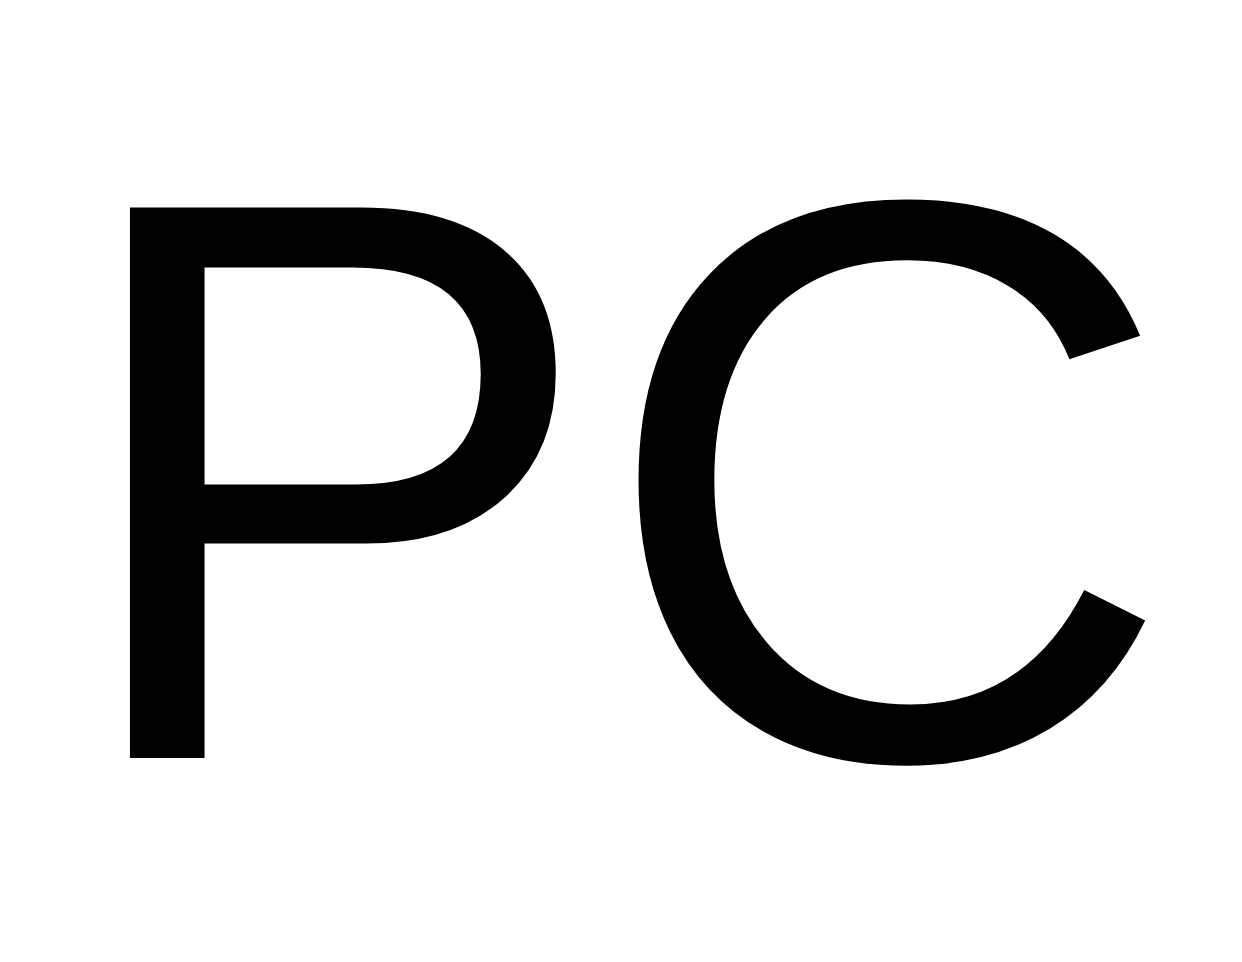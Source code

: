 <mxfile version="20.8.16" type="device" pages="43"><diagram id="17r33GY_5vPRbWF4VmGL" name="Page-1"><mxGraphModel dx="2381" dy="1054" grid="1" gridSize="10" guides="1" tooltips="1" connect="1" arrows="1" fold="1" page="1" pageScale="1" pageWidth="1100" pageHeight="850" background="#ffffff" math="0" shadow="0"><root><mxCell id="0"/><mxCell id="1" parent="0"/><mxCell id="nYgex44qsf6oPdL6EPoO-1" value="PC" style="text;html=1;strokeColor=none;fillColor=none;align=center;verticalAlign=middle;whiteSpace=wrap;rounded=0;fontSize=400;" parent="1" vertex="1"><mxGeometry x="240" y="250" width="620" height="350" as="geometry"/></mxCell></root></mxGraphModel></diagram><diagram name="Copy of Page-1" id="nNHnfsIN6doK5ARkDCcT"><mxGraphModel dx="2381" dy="1054" grid="1" gridSize="10" guides="1" tooltips="1" connect="1" arrows="1" fold="1" page="1" pageScale="1" pageWidth="1100" pageHeight="850" background="#ffffff" math="0" shadow="0"><root><mxCell id="-_5pOhfhn2H8loVYm-0L-0"/><mxCell id="-_5pOhfhn2H8loVYm-0L-1" parent="-_5pOhfhn2H8loVYm-0L-0"/><mxCell id="-_5pOhfhn2H8loVYm-0L-2" value="FETCH" style="text;html=1;strokeColor=none;fillColor=none;align=center;verticalAlign=middle;whiteSpace=wrap;rounded=0;fontSize=200;" parent="-_5pOhfhn2H8loVYm-0L-1" vertex="1"><mxGeometry x="240" y="250" width="620" height="350" as="geometry"/></mxCell></root></mxGraphModel></diagram><diagram name="Copy of Copy of Page-1" id="zVMaDNAu9jOdoRuj7Qb9"><mxGraphModel dx="2381" dy="1054" grid="1" gridSize="10" guides="1" tooltips="1" connect="1" arrows="1" fold="1" page="1" pageScale="1" pageWidth="1100" pageHeight="850" background="#ffffff" math="0" shadow="0"><root><mxCell id="UL1BVN0ZsmJeZEeLOXB6-0"/><mxCell id="UL1BVN0ZsmJeZEeLOXB6-1" parent="UL1BVN0ZsmJeZEeLOXB6-0"/><mxCell id="UL1BVN0ZsmJeZEeLOXB6-2" value="DECODE" style="text;html=1;strokeColor=none;fillColor=none;align=center;verticalAlign=middle;whiteSpace=wrap;rounded=0;fontSize=200;" parent="UL1BVN0ZsmJeZEeLOXB6-1" vertex="1"><mxGeometry x="240" y="250" width="620" height="350" as="geometry"/></mxCell></root></mxGraphModel></diagram><diagram name="Copy of Copy of Copy of Page-1" id="b1uVljSn1KMfkmaoXqxs"><mxGraphModel dx="2381" dy="1054" grid="1" gridSize="10" guides="1" tooltips="1" connect="1" arrows="1" fold="1" page="1" pageScale="1" pageWidth="1100" pageHeight="850" background="#ffffff" math="0" shadow="0"><root><mxCell id="UfEPIFPe-NOF9XBLHe0D-0"/><mxCell id="UfEPIFPe-NOF9XBLHe0D-1" parent="UfEPIFPe-NOF9XBLHe0D-0"/><mxCell id="UfEPIFPe-NOF9XBLHe0D-2" value="EXECUTE" style="text;html=1;strokeColor=none;fillColor=none;align=center;verticalAlign=middle;whiteSpace=wrap;rounded=0;fontSize=200;" parent="UfEPIFPe-NOF9XBLHe0D-1" vertex="1"><mxGeometry x="240" y="250" width="620" height="350" as="geometry"/></mxCell></root></mxGraphModel></diagram><diagram name="Copy of Page-1" id="0XNDWF4jdXDuXPYhs4BX"><mxGraphModel dx="2381" dy="1054" grid="1" gridSize="10" guides="1" tooltips="1" connect="1" arrows="1" fold="1" page="1" pageScale="1" pageWidth="1100" pageHeight="850" background="#ffffff" math="0" shadow="0"><root><mxCell id="96tp71FixWlfyV1xj9Gl-0"/><mxCell id="96tp71FixWlfyV1xj9Gl-1" parent="96tp71FixWlfyV1xj9Gl-0"/><mxCell id="96tp71FixWlfyV1xj9Gl-2" value="IR" style="text;html=1;strokeColor=none;fillColor=none;align=center;verticalAlign=middle;whiteSpace=wrap;rounded=0;fontSize=400;" parent="96tp71FixWlfyV1xj9Gl-1" vertex="1"><mxGeometry x="240" y="250" width="620" height="350" as="geometry"/></mxCell></root></mxGraphModel></diagram><diagram name="Copy of Page-1" id="06WOkJYzm_nAFgn5DsQ7"><mxGraphModel dx="2381" dy="1054" grid="1" gridSize="10" guides="1" tooltips="1" connect="1" arrows="1" fold="1" page="1" pageScale="1" pageWidth="1100" pageHeight="850" background="#ffffff" math="0" shadow="0"><root><mxCell id="RiaZF5Q1IjcpRGiUvkzA-0"/><mxCell id="RiaZF5Q1IjcpRGiUvkzA-1" parent="RiaZF5Q1IjcpRGiUvkzA-0"/><mxCell id="RiaZF5Q1IjcpRGiUvkzA-2" value="BUSES" style="text;html=1;strokeColor=default;fillColor=none;align=center;verticalAlign=middle;whiteSpace=wrap;rounded=0;fontSize=322;" parent="RiaZF5Q1IjcpRGiUvkzA-1" vertex="1"><mxGeometry x="5" y="250" width="1090" height="350" as="geometry"/></mxCell></root></mxGraphModel></diagram><diagram name="Copy of Page-1" id="i6SH3MerZGzO8OAXgYZd"><mxGraphModel dx="2381" dy="1054" grid="1" gridSize="10" guides="1" tooltips="1" connect="1" arrows="1" fold="1" page="1" pageScale="1" pageWidth="1100" pageHeight="850" background="#ffffff" math="0" shadow="0"><root><mxCell id="cU7jQdh-npNkgoEyDz9I-0"/><mxCell id="cU7jQdh-npNkgoEyDz9I-1" parent="cU7jQdh-npNkgoEyDz9I-0"/><mxCell id="cU7jQdh-npNkgoEyDz9I-2" value="X" style="text;html=1;strokeColor=none;fillColor=none;align=center;verticalAlign=middle;whiteSpace=wrap;rounded=0;fontSize=400;" parent="cU7jQdh-npNkgoEyDz9I-1" vertex="1"><mxGeometry x="240" y="250" width="620" height="350" as="geometry"/></mxCell></root></mxGraphModel></diagram><diagram name="A" id="cfQhhdB99Mpdo7_tg14Z"><mxGraphModel dx="2381" dy="1054" grid="1" gridSize="10" guides="1" tooltips="1" connect="1" arrows="1" fold="1" page="1" pageScale="1" pageWidth="1100" pageHeight="850" background="#ffffff" math="0" shadow="0"><root><mxCell id="UxNDXE-U-l-e6LLYsC85-0"/><mxCell id="UxNDXE-U-l-e6LLYsC85-1" parent="UxNDXE-U-l-e6LLYsC85-0"/><mxCell id="UxNDXE-U-l-e6LLYsC85-2" value="A" style="text;html=1;strokeColor=none;fillColor=none;align=center;verticalAlign=middle;whiteSpace=wrap;rounded=0;fontSize=400;" vertex="1" parent="UxNDXE-U-l-e6LLYsC85-1"><mxGeometry x="240" y="250" width="620" height="350" as="geometry"/></mxCell></root></mxGraphModel></diagram><diagram name="Copy of Copy of Page-1" id="tQKdMuzdqujJ2fw9FQ36"><mxGraphModel dx="2381" dy="1054" grid="1" gridSize="10" guides="1" tooltips="1" connect="1" arrows="1" fold="1" page="1" pageScale="1" pageWidth="1100" pageHeight="850" background="#ffffff" math="0" shadow="0"><root><mxCell id="nOHU52NflxDFJFZ6-ujb-0"/><mxCell id="nOHU52NflxDFJFZ6-ujb-1" parent="nOHU52NflxDFJFZ6-ujb-0"/><mxCell id="nOHU52NflxDFJFZ6-ujb-2" value="Y" style="text;html=1;strokeColor=none;fillColor=none;align=center;verticalAlign=middle;whiteSpace=wrap;rounded=0;fontSize=400;" parent="nOHU52NflxDFJFZ6-ujb-1" vertex="1"><mxGeometry x="240" y="250" width="620" height="350" as="geometry"/></mxCell></root></mxGraphModel></diagram><diagram name="Copy of Copy of Copy of Page-1" id="eJgCfA9LAVQTfaZi_WS4"><mxGraphModel dx="2381" dy="1054" grid="1" gridSize="10" guides="1" tooltips="1" connect="1" arrows="1" fold="1" page="1" pageScale="1" pageWidth="1100" pageHeight="850" background="#ffffff" math="0" shadow="0"><root><mxCell id="_cyFjDAWDpxi1N1zeVUx-0"/><mxCell id="_cyFjDAWDpxi1N1zeVUx-1" parent="_cyFjDAWDpxi1N1zeVUx-0"/><mxCell id="_cyFjDAWDpxi1N1zeVUx-2" value="S" style="text;html=1;strokeColor=none;fillColor=none;align=center;verticalAlign=middle;whiteSpace=wrap;rounded=0;fontSize=400;" parent="_cyFjDAWDpxi1N1zeVUx-1" vertex="1"><mxGeometry x="240" y="250" width="620" height="350" as="geometry"/></mxCell></root></mxGraphModel></diagram><diagram name="Copy of Copy of Copy of Copy of Page-1" id="AC5Jejwuz65utwuPxd_l"><mxGraphModel dx="2381" dy="1054" grid="1" gridSize="10" guides="1" tooltips="1" connect="1" arrows="1" fold="1" page="1" pageScale="1" pageWidth="1100" pageHeight="850" background="#ffffff" math="0" shadow="0"><root><mxCell id="rcs3WGCpJkvR1Hhz9_GG-0"/><mxCell id="rcs3WGCpJkvR1Hhz9_GG-1" parent="rcs3WGCpJkvR1Hhz9_GG-0"/><mxCell id="rcs3WGCpJkvR1Hhz9_GG-2" value="P" style="text;html=1;strokeColor=none;fillColor=none;align=center;verticalAlign=middle;whiteSpace=wrap;rounded=0;fontSize=400;" parent="rcs3WGCpJkvR1Hhz9_GG-1" vertex="1"><mxGeometry x="240" y="250" width="620" height="350" as="geometry"/></mxCell></root></mxGraphModel></diagram><diagram id="rPOXJlONBYIZlTtHVE-H" name="Page-6"><mxGraphModel dx="2381" dy="1054" grid="1" gridSize="10" guides="1" tooltips="1" connect="1" arrows="1" fold="1" page="1" pageScale="1" pageWidth="1100" pageHeight="850" math="0" shadow="0"><root><mxCell id="0"/><mxCell id="1" parent="0"/><mxCell id="V7qUbsMlMd84IqAeAwJ--1" value="" style="rounded=0;whiteSpace=wrap;html=1;fontSize=400;strokeWidth=6;" parent="1" vertex="1"><mxGeometry x="30" y="390" width="1060" height="310" as="geometry"/></mxCell><mxCell id="V7qUbsMlMd84IqAeAwJ--2" value="Byte" style="text;html=1;strokeColor=none;fillColor=none;align=center;verticalAlign=middle;whiteSpace=wrap;rounded=0;fontSize=200;" parent="1" vertex="1"><mxGeometry x="20" width="1060" height="390" as="geometry"/></mxCell></root></mxGraphModel></diagram><diagram name="Copy of Page-6" id="PECXEkW3O2soCSq1qqJ5"><mxGraphModel dx="2381" dy="1054" grid="1" gridSize="10" guides="1" tooltips="1" connect="1" arrows="1" fold="1" page="1" pageScale="1" pageWidth="1100" pageHeight="850" math="0" shadow="0"><root><mxCell id="U0bp4K1LIiy0Qqxgz8kq-0"/><mxCell id="U0bp4K1LIiy0Qqxgz8kq-1" parent="U0bp4K1LIiy0Qqxgz8kq-0"/><mxCell id="U0bp4K1LIiy0Qqxgz8kq-3" value="Flags" style="text;html=1;strokeColor=none;fillColor=none;align=center;verticalAlign=middle;whiteSpace=wrap;rounded=0;fontSize=200;" parent="U0bp4K1LIiy0Qqxgz8kq-1" vertex="1"><mxGeometry x="20" width="1060" height="390" as="geometry"/></mxCell><mxCell id="Nad-GMmqzA79RQYpax_I-0" value="" style="shape=table;startSize=0;container=1;collapsible=0;childLayout=tableLayout;strokeWidth=4;fontSize=27;" vertex="1" parent="U0bp4K1LIiy0Qqxgz8kq-1"><mxGeometry x="40" y="380" width="1020" height="290" as="geometry"/></mxCell><mxCell id="Nad-GMmqzA79RQYpax_I-1" value="" style="shape=tableRow;horizontal=0;startSize=0;swimlaneHead=0;swimlaneBody=0;strokeColor=inherit;top=0;left=0;bottom=0;right=0;collapsible=0;dropTarget=0;fillColor=none;points=[[0,0.5],[1,0.5]];portConstraint=eastwest;" vertex="1" parent="Nad-GMmqzA79RQYpax_I-0"><mxGeometry width="1020" height="145" as="geometry"/></mxCell><mxCell id="Nad-GMmqzA79RQYpax_I-2" value="N" style="shape=partialRectangle;html=1;whiteSpace=wrap;connectable=0;strokeColor=inherit;overflow=hidden;fillColor=none;top=0;left=0;bottom=0;right=0;pointerEvents=1;fontSize=100;" vertex="1" parent="Nad-GMmqzA79RQYpax_I-1"><mxGeometry width="128" height="145" as="geometry"><mxRectangle width="128" height="145" as="alternateBounds"/></mxGeometry></mxCell><mxCell id="Nad-GMmqzA79RQYpax_I-3" value="&lt;font style=&quot;font-size: 100px;&quot;&gt;V&lt;/font&gt;" style="shape=partialRectangle;html=1;whiteSpace=wrap;connectable=0;strokeColor=inherit;overflow=hidden;fillColor=none;top=0;left=0;bottom=0;right=0;pointerEvents=1;" vertex="1" parent="Nad-GMmqzA79RQYpax_I-1"><mxGeometry x="128" width="128" height="145" as="geometry"><mxRectangle width="128" height="145" as="alternateBounds"/></mxGeometry></mxCell><mxCell id="Nad-GMmqzA79RQYpax_I-4" value="&lt;font style=&quot;font-size: 100px;&quot;&gt;-&lt;/font&gt;" style="shape=partialRectangle;html=1;whiteSpace=wrap;connectable=0;strokeColor=inherit;overflow=hidden;fillColor=none;top=0;left=0;bottom=0;right=0;pointerEvents=1;" vertex="1" parent="Nad-GMmqzA79RQYpax_I-1"><mxGeometry x="256" width="126" height="145" as="geometry"><mxRectangle width="126" height="145" as="alternateBounds"/></mxGeometry></mxCell><mxCell id="Nad-GMmqzA79RQYpax_I-5" value="&lt;font style=&quot;font-size: 100px;&quot;&gt;B&lt;/font&gt;" style="shape=partialRectangle;html=1;whiteSpace=wrap;connectable=0;strokeColor=inherit;overflow=hidden;fillColor=none;top=0;left=0;bottom=0;right=0;pointerEvents=1;" vertex="1" parent="Nad-GMmqzA79RQYpax_I-1"><mxGeometry x="382" width="128" height="145" as="geometry"><mxRectangle width="128" height="145" as="alternateBounds"/></mxGeometry></mxCell><mxCell id="Nad-GMmqzA79RQYpax_I-6" value="&lt;font style=&quot;font-size: 100px;&quot;&gt;D&lt;/font&gt;" style="shape=partialRectangle;html=1;whiteSpace=wrap;connectable=0;strokeColor=inherit;overflow=hidden;fillColor=none;top=0;left=0;bottom=0;right=0;pointerEvents=1;" vertex="1" parent="Nad-GMmqzA79RQYpax_I-1"><mxGeometry x="510" width="128" height="145" as="geometry"><mxRectangle width="128" height="145" as="alternateBounds"/></mxGeometry></mxCell><mxCell id="Nad-GMmqzA79RQYpax_I-7" value="&lt;font style=&quot;font-size: 100px;&quot;&gt;I&lt;/font&gt;" style="shape=partialRectangle;html=1;whiteSpace=wrap;connectable=0;strokeColor=inherit;overflow=hidden;fillColor=none;top=0;left=0;bottom=0;right=0;pointerEvents=1;" vertex="1" parent="Nad-GMmqzA79RQYpax_I-1"><mxGeometry x="638" width="128" height="145" as="geometry"><mxRectangle width="128" height="145" as="alternateBounds"/></mxGeometry></mxCell><mxCell id="Nad-GMmqzA79RQYpax_I-8" value="&lt;font style=&quot;font-size: 100px;&quot;&gt;Z&lt;/font&gt;" style="shape=partialRectangle;html=1;whiteSpace=wrap;connectable=0;strokeColor=inherit;overflow=hidden;fillColor=none;top=0;left=0;bottom=0;right=0;pointerEvents=1;" vertex="1" parent="Nad-GMmqzA79RQYpax_I-1"><mxGeometry x="766" width="126" height="145" as="geometry"><mxRectangle width="126" height="145" as="alternateBounds"/></mxGeometry></mxCell><mxCell id="Nad-GMmqzA79RQYpax_I-9" value="&lt;font style=&quot;font-size: 100px;&quot;&gt;C&lt;/font&gt;" style="shape=partialRectangle;html=1;whiteSpace=wrap;connectable=0;strokeColor=inherit;overflow=hidden;fillColor=none;top=0;left=0;bottom=0;right=0;pointerEvents=1;" vertex="1" parent="Nad-GMmqzA79RQYpax_I-1"><mxGeometry x="892" width="128" height="145" as="geometry"><mxRectangle width="128" height="145" as="alternateBounds"/></mxGeometry></mxCell><mxCell id="Nad-GMmqzA79RQYpax_I-10" value="" style="shape=tableRow;horizontal=0;startSize=0;swimlaneHead=0;swimlaneBody=0;strokeColor=inherit;top=0;left=0;bottom=0;right=0;collapsible=0;dropTarget=0;fillColor=none;points=[[0,0.5],[1,0.5]];portConstraint=eastwest;" vertex="1" parent="Nad-GMmqzA79RQYpax_I-0"><mxGeometry y="145" width="1020" height="145" as="geometry"/></mxCell><mxCell id="Nad-GMmqzA79RQYpax_I-11" value="" style="shape=partialRectangle;html=1;whiteSpace=wrap;connectable=0;strokeColor=inherit;overflow=hidden;fillColor=none;top=0;left=0;bottom=0;right=0;pointerEvents=1;" vertex="1" parent="Nad-GMmqzA79RQYpax_I-10"><mxGeometry width="128" height="145" as="geometry"><mxRectangle width="128" height="145" as="alternateBounds"/></mxGeometry></mxCell><mxCell id="Nad-GMmqzA79RQYpax_I-12" value="" style="shape=partialRectangle;html=1;whiteSpace=wrap;connectable=0;strokeColor=inherit;overflow=hidden;fillColor=none;top=0;left=0;bottom=0;right=0;pointerEvents=1;" vertex="1" parent="Nad-GMmqzA79RQYpax_I-10"><mxGeometry x="128" width="128" height="145" as="geometry"><mxRectangle width="128" height="145" as="alternateBounds"/></mxGeometry></mxCell><mxCell id="Nad-GMmqzA79RQYpax_I-13" value="" style="shape=partialRectangle;html=1;whiteSpace=wrap;connectable=0;strokeColor=inherit;overflow=hidden;fillColor=none;top=0;left=0;bottom=0;right=0;pointerEvents=1;" vertex="1" parent="Nad-GMmqzA79RQYpax_I-10"><mxGeometry x="256" width="126" height="145" as="geometry"><mxRectangle width="126" height="145" as="alternateBounds"/></mxGeometry></mxCell><mxCell id="Nad-GMmqzA79RQYpax_I-14" value="" style="shape=partialRectangle;html=1;whiteSpace=wrap;connectable=0;strokeColor=inherit;overflow=hidden;fillColor=none;top=0;left=0;bottom=0;right=0;pointerEvents=1;" vertex="1" parent="Nad-GMmqzA79RQYpax_I-10"><mxGeometry x="382" width="128" height="145" as="geometry"><mxRectangle width="128" height="145" as="alternateBounds"/></mxGeometry></mxCell><mxCell id="Nad-GMmqzA79RQYpax_I-15" value="" style="shape=partialRectangle;html=1;whiteSpace=wrap;connectable=0;strokeColor=inherit;overflow=hidden;fillColor=none;top=0;left=0;bottom=0;right=0;pointerEvents=1;" vertex="1" parent="Nad-GMmqzA79RQYpax_I-10"><mxGeometry x="510" width="128" height="145" as="geometry"><mxRectangle width="128" height="145" as="alternateBounds"/></mxGeometry></mxCell><mxCell id="Nad-GMmqzA79RQYpax_I-16" value="" style="shape=partialRectangle;html=1;whiteSpace=wrap;connectable=0;strokeColor=inherit;overflow=hidden;fillColor=none;top=0;left=0;bottom=0;right=0;pointerEvents=1;" vertex="1" parent="Nad-GMmqzA79RQYpax_I-10"><mxGeometry x="638" width="128" height="145" as="geometry"><mxRectangle width="128" height="145" as="alternateBounds"/></mxGeometry></mxCell><mxCell id="Nad-GMmqzA79RQYpax_I-17" value="" style="shape=partialRectangle;html=1;whiteSpace=wrap;connectable=0;strokeColor=inherit;overflow=hidden;fillColor=none;top=0;left=0;bottom=0;right=0;pointerEvents=1;" vertex="1" parent="Nad-GMmqzA79RQYpax_I-10"><mxGeometry x="766" width="126" height="145" as="geometry"><mxRectangle width="126" height="145" as="alternateBounds"/></mxGeometry></mxCell><mxCell id="Nad-GMmqzA79RQYpax_I-18" value="" style="shape=partialRectangle;html=1;whiteSpace=wrap;connectable=0;strokeColor=inherit;overflow=hidden;fillColor=none;top=0;left=0;bottom=0;right=0;pointerEvents=1;" vertex="1" parent="Nad-GMmqzA79RQYpax_I-10"><mxGeometry x="892" width="128" height="145" as="geometry"><mxRectangle width="128" height="145" as="alternateBounds"/></mxGeometry></mxCell></root></mxGraphModel></diagram><diagram name="Copy of Page-6" id="wbbGf56LfZ3F8qDyJwcc"><mxGraphModel dx="2381" dy="1054" grid="1" gridSize="10" guides="1" tooltips="1" connect="1" arrows="1" fold="1" page="1" pageScale="1" pageWidth="1100" pageHeight="850" math="0" shadow="0"><root><mxCell id="IxtslYzrE9v7ivylnMJv-0"/><mxCell id="IxtslYzrE9v7ivylnMJv-1" parent="IxtslYzrE9v7ivylnMJv-0"/><mxCell id="IxtslYzrE9v7ivylnMJv-2" value="" style="rounded=0;whiteSpace=wrap;html=1;fontSize=400;strokeWidth=6;" parent="IxtslYzrE9v7ivylnMJv-1" vertex="1"><mxGeometry x="556" y="390" width="540" height="310" as="geometry"/></mxCell><mxCell id="IxtslYzrE9v7ivylnMJv-3" value="Two Byte" style="text;html=1;strokeColor=none;fillColor=none;align=center;verticalAlign=middle;whiteSpace=wrap;rounded=0;fontSize=200;" parent="IxtslYzrE9v7ivylnMJv-1" vertex="1"><mxGeometry x="20" width="1060" height="390" as="geometry"/></mxCell><mxCell id="YWCaDGXBN_pd_clfLP6G-0" value="" style="rounded=0;whiteSpace=wrap;html=1;fontSize=400;strokeWidth=6;" parent="IxtslYzrE9v7ivylnMJv-1" vertex="1"><mxGeometry x="3" y="390" width="550" height="310" as="geometry"/></mxCell></root></mxGraphModel></diagram><diagram name="Copy of Copy of Page-6" id="YOOIFLHJpBPZBS4OPi5M"><mxGraphModel dx="2381" dy="1054" grid="1" gridSize="10" guides="1" tooltips="1" connect="1" arrows="1" fold="1" page="1" pageScale="1" pageWidth="1100" pageHeight="850" math="0" shadow="0"><root><mxCell id="D1W7aAeDlb6gWULUcCpf-0"/><mxCell id="D1W7aAeDlb6gWULUcCpf-1" parent="D1W7aAeDlb6gWULUcCpf-0"/><mxCell id="D1W7aAeDlb6gWULUcCpf-3" value="Address" style="text;html=1;strokeColor=none;fillColor=none;align=center;verticalAlign=middle;whiteSpace=wrap;rounded=0;fontSize=200;" parent="D1W7aAeDlb6gWULUcCpf-1" vertex="1"><mxGeometry x="20" width="1060" height="390" as="geometry"/></mxCell><mxCell id="D1W7aAeDlb6gWULUcCpf-4" value="" style="rounded=0;whiteSpace=wrap;html=1;fontSize=200;strokeWidth=6;fontFamily=Courier New;verticalAlign=middle;" parent="D1W7aAeDlb6gWULUcCpf-1" vertex="1"><mxGeometry x="3" y="390" width="550" height="310" as="geometry"/></mxCell><mxCell id="050J4ojBVaYBcFZUj_C1-0" value="" style="rounded=0;whiteSpace=wrap;html=1;fontSize=200;strokeWidth=6;fontFamily=Courier New;verticalAlign=middle;" parent="D1W7aAeDlb6gWULUcCpf-1" vertex="1"><mxGeometry x="547" y="390" width="550" height="310" as="geometry"/></mxCell></root></mxGraphModel></diagram><diagram name="Copy of Copy of Copy of Page-6" id="jRZ7-vP9dzKHEJTj03BZ"><mxGraphModel dx="2381" dy="1054" grid="1" gridSize="10" guides="1" tooltips="1" connect="1" arrows="1" fold="1" page="1" pageScale="1" pageWidth="1100" pageHeight="850" math="0" shadow="0"><root><mxCell id="6PDSWztcmUJj1O1n01d1-0"/><mxCell id="6PDSWztcmUJj1O1n01d1-1" parent="6PDSWztcmUJj1O1n01d1-0"/><mxCell id="6PDSWztcmUJj1O1n01d1-2" value="Address" style="text;html=1;strokeColor=none;fillColor=none;align=center;verticalAlign=middle;whiteSpace=wrap;rounded=0;fontSize=200;" parent="6PDSWztcmUJj1O1n01d1-1" vertex="1"><mxGeometry x="20" width="1060" height="390" as="geometry"/></mxCell><mxCell id="6PDSWztcmUJj1O1n01d1-3" value="E0" style="rounded=0;whiteSpace=wrap;html=1;fontSize=200;strokeWidth=6;fontFamily=Courier New;verticalAlign=middle;" parent="6PDSWztcmUJj1O1n01d1-1" vertex="1"><mxGeometry x="3" y="390" width="550" height="310" as="geometry"/></mxCell><mxCell id="6PDSWztcmUJj1O1n01d1-4" value="00" style="rounded=0;whiteSpace=wrap;html=1;fontSize=200;strokeWidth=6;fontFamily=Courier New;verticalAlign=middle;" parent="6PDSWztcmUJj1O1n01d1-1" vertex="1"><mxGeometry x="547" y="390" width="550" height="310" as="geometry"/></mxCell></root></mxGraphModel></diagram><diagram name="Copy of Copy of Copy of Copy of Page-6" id="3_wmHnQ1M77Ly3Dz6sEI"><mxGraphModel dx="2850" dy="1163" grid="1" gridSize="10" guides="1" tooltips="1" connect="1" arrows="1" fold="1" page="1" pageScale="1" pageWidth="1100" pageHeight="850" math="0" shadow="0"><root><mxCell id="UcraUXG2F76f6P6d8gFu-0"/><mxCell id="UcraUXG2F76f6P6d8gFu-1" parent="UcraUXG2F76f6P6d8gFu-0"/><mxCell id="UcraUXG2F76f6P6d8gFu-2" value="Address" style="text;html=1;strokeColor=none;fillColor=none;align=center;verticalAlign=middle;whiteSpace=wrap;rounded=0;fontSize=200;" vertex="1" parent="UcraUXG2F76f6P6d8gFu-1"><mxGeometry x="20" width="1060" height="390" as="geometry"/></mxCell><mxCell id="UcraUXG2F76f6P6d8gFu-3" value="E0" style="rounded=0;whiteSpace=wrap;html=1;fontSize=200;strokeWidth=6;fontFamily=Courier New;verticalAlign=middle;" vertex="1" parent="UcraUXG2F76f6P6d8gFu-1"><mxGeometry x="3" y="390" width="550" height="310" as="geometry"/></mxCell><mxCell id="UcraUXG2F76f6P6d8gFu-4" value="01" style="rounded=0;whiteSpace=wrap;html=1;fontSize=200;strokeWidth=6;fontFamily=Courier New;verticalAlign=middle;" vertex="1" parent="UcraUXG2F76f6P6d8gFu-1"><mxGeometry x="547" y="390" width="550" height="310" as="geometry"/></mxCell></root></mxGraphModel></diagram><diagram name="Copy of Copy of Copy of Copy of Copy of Page-6" id="C4GjlbJRYNU9APbFjKJb"><mxGraphModel dx="2850" dy="1163" grid="1" gridSize="10" guides="1" tooltips="1" connect="1" arrows="1" fold="1" page="1" pageScale="1" pageWidth="1100" pageHeight="850" math="0" shadow="0"><root><mxCell id="YgI4jXEQ7VfLWGMXnnM7-0"/><mxCell id="YgI4jXEQ7VfLWGMXnnM7-1" parent="YgI4jXEQ7VfLWGMXnnM7-0"/><mxCell id="YgI4jXEQ7VfLWGMXnnM7-2" value="Address" style="text;html=1;strokeColor=none;fillColor=none;align=center;verticalAlign=middle;whiteSpace=wrap;rounded=0;fontSize=200;" vertex="1" parent="YgI4jXEQ7VfLWGMXnnM7-1"><mxGeometry x="20" width="1060" height="390" as="geometry"/></mxCell><mxCell id="YgI4jXEQ7VfLWGMXnnM7-3" value="E0" style="rounded=0;whiteSpace=wrap;html=1;fontSize=200;strokeWidth=6;fontFamily=Courier New;verticalAlign=middle;" vertex="1" parent="YgI4jXEQ7VfLWGMXnnM7-1"><mxGeometry x="3" y="390" width="550" height="310" as="geometry"/></mxCell><mxCell id="YgI4jXEQ7VfLWGMXnnM7-4" value="02" style="rounded=0;whiteSpace=wrap;html=1;fontSize=200;strokeWidth=6;fontFamily=Courier New;verticalAlign=middle;" vertex="1" parent="YgI4jXEQ7VfLWGMXnnM7-1"><mxGeometry x="547" y="390" width="550" height="310" as="geometry"/></mxCell></root></mxGraphModel></diagram><diagram name="Copy of Copy of Copy of Copy of Copy of Copy of Page-6" id="Tv8OhUw1jywcpaATb7j8"><mxGraphModel dx="2381" dy="1054" grid="1" gridSize="10" guides="1" tooltips="1" connect="1" arrows="1" fold="1" page="1" pageScale="1" pageWidth="1100" pageHeight="850" math="0" shadow="0"><root><mxCell id="yj2btCR41FMn2XDZAiWw-0"/><mxCell id="yj2btCR41FMn2XDZAiWw-1" parent="yj2btCR41FMn2XDZAiWw-0"/><mxCell id="yj2btCR41FMn2XDZAiWw-2" value="Address" style="text;html=1;strokeColor=none;fillColor=none;align=center;verticalAlign=middle;whiteSpace=wrap;rounded=0;fontSize=200;" parent="yj2btCR41FMn2XDZAiWw-1" vertex="1"><mxGeometry x="20" width="1060" height="390" as="geometry"/></mxCell><mxCell id="yj2btCR41FMn2XDZAiWw-3" value="E0" style="rounded=0;whiteSpace=wrap;html=1;fontSize=200;strokeWidth=6;fontFamily=Courier New;verticalAlign=middle;" parent="yj2btCR41FMn2XDZAiWw-1" vertex="1"><mxGeometry x="3" y="390" width="550" height="310" as="geometry"/></mxCell><mxCell id="yj2btCR41FMn2XDZAiWw-4" value="03" style="rounded=0;whiteSpace=wrap;html=1;fontSize=200;strokeWidth=6;fontFamily=Courier New;verticalAlign=middle;" parent="yj2btCR41FMn2XDZAiWw-1" vertex="1"><mxGeometry x="547" y="390" width="550" height="310" as="geometry"/></mxCell></root></mxGraphModel></diagram><diagram name="Copy of Copy of Copy of Copy of Copy of Copy of Copy of Page-6" id="U_JfG2H0B9VbZLqZ5DHp"><mxGraphModel dx="2381" dy="1054" grid="1" gridSize="10" guides="1" tooltips="1" connect="1" arrows="1" fold="1" page="1" pageScale="1" pageWidth="1100" pageHeight="850" math="0" shadow="0"><root><mxCell id="VxTQE7oY2kN1IH-liQc_-0"/><mxCell id="VxTQE7oY2kN1IH-liQc_-1" parent="VxTQE7oY2kN1IH-liQc_-0"/><mxCell id="VxTQE7oY2kN1IH-liQc_-2" value="Address" style="text;html=1;strokeColor=none;fillColor=none;align=center;verticalAlign=middle;whiteSpace=wrap;rounded=0;fontSize=200;" parent="VxTQE7oY2kN1IH-liQc_-1" vertex="1"><mxGeometry x="20" width="1060" height="390" as="geometry"/></mxCell><mxCell id="VxTQE7oY2kN1IH-liQc_-3" value="E0" style="rounded=0;whiteSpace=wrap;html=1;fontSize=200;strokeWidth=6;fontFamily=Courier New;verticalAlign=middle;" parent="VxTQE7oY2kN1IH-liQc_-1" vertex="1"><mxGeometry x="3" y="390" width="550" height="310" as="geometry"/></mxCell><mxCell id="VxTQE7oY2kN1IH-liQc_-4" value="04" style="rounded=0;whiteSpace=wrap;html=1;fontSize=200;strokeWidth=6;fontFamily=Courier New;verticalAlign=middle;" parent="VxTQE7oY2kN1IH-liQc_-1" vertex="1"><mxGeometry x="547" y="390" width="550" height="310" as="geometry"/></mxCell></root></mxGraphModel></diagram><diagram name="Copy of Copy of Copy of Copy of Copy of Copy of Copy of Copy of Page-6" id="USyo8KLG45gApUljPKts"><mxGraphModel dx="2850" dy="1163" grid="1" gridSize="10" guides="1" tooltips="1" connect="1" arrows="1" fold="1" page="1" pageScale="1" pageWidth="1100" pageHeight="850" math="0" shadow="0"><root><mxCell id="cq-H_poIvBRzMm68sZyR-0"/><mxCell id="cq-H_poIvBRzMm68sZyR-1" parent="cq-H_poIvBRzMm68sZyR-0"/><mxCell id="cq-H_poIvBRzMm68sZyR-2" value="Address" style="text;html=1;strokeColor=none;fillColor=none;align=center;verticalAlign=middle;whiteSpace=wrap;rounded=0;fontSize=200;" vertex="1" parent="cq-H_poIvBRzMm68sZyR-1"><mxGeometry x="20" width="1060" height="390" as="geometry"/></mxCell><mxCell id="cq-H_poIvBRzMm68sZyR-3" value="E0" style="rounded=0;whiteSpace=wrap;html=1;fontSize=200;strokeWidth=6;fontFamily=Courier New;verticalAlign=middle;" vertex="1" parent="cq-H_poIvBRzMm68sZyR-1"><mxGeometry x="3" y="390" width="550" height="310" as="geometry"/></mxCell><mxCell id="cq-H_poIvBRzMm68sZyR-4" value="05" style="rounded=0;whiteSpace=wrap;html=1;fontSize=200;strokeWidth=6;fontFamily=Courier New;verticalAlign=middle;" vertex="1" parent="cq-H_poIvBRzMm68sZyR-1"><mxGeometry x="547" y="390" width="550" height="310" as="geometry"/></mxCell></root></mxGraphModel></diagram><diagram name="Copy of Copy of Copy of Copy of Copy of Copy of Copy of Copy of Copy of Page-6" id="iQHywkglIwmEY03XNUEh"><mxGraphModel dx="2850" dy="1163" grid="1" gridSize="10" guides="1" tooltips="1" connect="1" arrows="1" fold="1" page="1" pageScale="1" pageWidth="1100" pageHeight="850" math="0" shadow="0"><root><mxCell id="9hwaI0jGxwskmV8PftGn-0"/><mxCell id="9hwaI0jGxwskmV8PftGn-1" parent="9hwaI0jGxwskmV8PftGn-0"/><mxCell id="9hwaI0jGxwskmV8PftGn-2" value="Address" style="text;html=1;strokeColor=none;fillColor=none;align=center;verticalAlign=middle;whiteSpace=wrap;rounded=0;fontSize=200;" vertex="1" parent="9hwaI0jGxwskmV8PftGn-1"><mxGeometry x="20" width="1060" height="390" as="geometry"/></mxCell><mxCell id="9hwaI0jGxwskmV8PftGn-3" value="E0" style="rounded=0;whiteSpace=wrap;html=1;fontSize=200;strokeWidth=6;fontFamily=Courier New;verticalAlign=middle;" vertex="1" parent="9hwaI0jGxwskmV8PftGn-1"><mxGeometry x="3" y="390" width="550" height="310" as="geometry"/></mxCell><mxCell id="9hwaI0jGxwskmV8PftGn-4" value="06" style="rounded=0;whiteSpace=wrap;html=1;fontSize=200;strokeWidth=6;fontFamily=Courier New;verticalAlign=middle;" vertex="1" parent="9hwaI0jGxwskmV8PftGn-1"><mxGeometry x="547" y="390" width="550" height="310" as="geometry"/></mxCell></root></mxGraphModel></diagram><diagram name="Copy of Copy of Copy of Copy of Copy of Copy of Copy of Copy of Copy of Copy of Page-6" id="fzM9H_lDnMGqUK7xArZx"><mxGraphModel dx="2850" dy="1163" grid="1" gridSize="10" guides="1" tooltips="1" connect="1" arrows="1" fold="1" page="1" pageScale="1" pageWidth="1100" pageHeight="850" math="0" shadow="0"><root><mxCell id="xi62XOrXJL0isSd1UWkH-0"/><mxCell id="xi62XOrXJL0isSd1UWkH-1" parent="xi62XOrXJL0isSd1UWkH-0"/><mxCell id="xi62XOrXJL0isSd1UWkH-2" value="Address" style="text;html=1;strokeColor=none;fillColor=none;align=center;verticalAlign=middle;whiteSpace=wrap;rounded=0;fontSize=200;" vertex="1" parent="xi62XOrXJL0isSd1UWkH-1"><mxGeometry x="20" width="1060" height="390" as="geometry"/></mxCell><mxCell id="xi62XOrXJL0isSd1UWkH-3" value="E0" style="rounded=0;whiteSpace=wrap;html=1;fontSize=200;strokeWidth=6;fontFamily=Courier New;verticalAlign=middle;" vertex="1" parent="xi62XOrXJL0isSd1UWkH-1"><mxGeometry x="3" y="390" width="550" height="310" as="geometry"/></mxCell><mxCell id="xi62XOrXJL0isSd1UWkH-4" value="07" style="rounded=0;whiteSpace=wrap;html=1;fontSize=200;strokeWidth=6;fontFamily=Courier New;verticalAlign=middle;" vertex="1" parent="xi62XOrXJL0isSd1UWkH-1"><mxGeometry x="547" y="390" width="550" height="310" as="geometry"/></mxCell></root></mxGraphModel></diagram><diagram name="Copy of Copy of Copy of Copy of Copy of Copy of Copy of Copy of Copy of Copy of Copy of Page-6" id="qv0gKWbvJqJMBS-lSuaV"><mxGraphModel dx="2850" dy="1163" grid="1" gridSize="10" guides="1" tooltips="1" connect="1" arrows="1" fold="1" page="1" pageScale="1" pageWidth="1100" pageHeight="850" math="0" shadow="0"><root><mxCell id="RZ-PRERndVKLAlXtxDro-0"/><mxCell id="RZ-PRERndVKLAlXtxDro-1" parent="RZ-PRERndVKLAlXtxDro-0"/><mxCell id="RZ-PRERndVKLAlXtxDro-2" value="Address" style="text;html=1;strokeColor=none;fillColor=none;align=center;verticalAlign=middle;whiteSpace=wrap;rounded=0;fontSize=200;" vertex="1" parent="RZ-PRERndVKLAlXtxDro-1"><mxGeometry x="20" width="1060" height="390" as="geometry"/></mxCell><mxCell id="RZ-PRERndVKLAlXtxDro-3" value="E0" style="rounded=0;whiteSpace=wrap;html=1;fontSize=200;strokeWidth=6;fontFamily=Courier New;verticalAlign=middle;" vertex="1" parent="RZ-PRERndVKLAlXtxDro-1"><mxGeometry x="3" y="390" width="550" height="310" as="geometry"/></mxCell><mxCell id="RZ-PRERndVKLAlXtxDro-4" value="08" style="rounded=0;whiteSpace=wrap;html=1;fontSize=200;strokeWidth=6;fontFamily=Courier New;verticalAlign=middle;" vertex="1" parent="RZ-PRERndVKLAlXtxDro-1"><mxGeometry x="547" y="390" width="550" height="310" as="geometry"/></mxCell></root></mxGraphModel></diagram><diagram name="Copy of Copy of Copy of Copy of Copy of Copy of Copy of Copy of Copy of Copy of Copy of Copy of Page-6" id="KTfbexeL-r4o-Tb7z4yg"><mxGraphModel dx="2850" dy="1163" grid="1" gridSize="10" guides="1" tooltips="1" connect="1" arrows="1" fold="1" page="1" pageScale="1" pageWidth="1100" pageHeight="850" math="0" shadow="0"><root><mxCell id="Gy1thqrFM07nhAQATkX6-0"/><mxCell id="Gy1thqrFM07nhAQATkX6-1" parent="Gy1thqrFM07nhAQATkX6-0"/><mxCell id="Gy1thqrFM07nhAQATkX6-2" value="Address" style="text;html=1;strokeColor=none;fillColor=none;align=center;verticalAlign=middle;whiteSpace=wrap;rounded=0;fontSize=200;" vertex="1" parent="Gy1thqrFM07nhAQATkX6-1"><mxGeometry x="20" width="1060" height="390" as="geometry"/></mxCell><mxCell id="Gy1thqrFM07nhAQATkX6-3" value="E0" style="rounded=0;whiteSpace=wrap;html=1;fontSize=200;strokeWidth=6;fontFamily=Courier New;verticalAlign=middle;" vertex="1" parent="Gy1thqrFM07nhAQATkX6-1"><mxGeometry x="3" y="390" width="550" height="310" as="geometry"/></mxCell><mxCell id="Gy1thqrFM07nhAQATkX6-4" value="09" style="rounded=0;whiteSpace=wrap;html=1;fontSize=200;strokeWidth=6;fontFamily=Courier New;verticalAlign=middle;" vertex="1" parent="Gy1thqrFM07nhAQATkX6-1"><mxGeometry x="547" y="390" width="550" height="310" as="geometry"/></mxCell></root></mxGraphModel></diagram><diagram name="Copy of Copy of Copy of Copy of Copy of Copy of Copy of Copy of Copy of Copy of Copy of Copy of Copy of Page-6" id="XfnMDJLZcXa3i_tno69p"><mxGraphModel dx="2381" dy="1054" grid="1" gridSize="10" guides="1" tooltips="1" connect="1" arrows="1" fold="1" page="1" pageScale="1" pageWidth="1100" pageHeight="850" math="0" shadow="0"><root><mxCell id="zGFnPKyuY3K8EqFSa44f-0"/><mxCell id="zGFnPKyuY3K8EqFSa44f-1" parent="zGFnPKyuY3K8EqFSa44f-0"/><mxCell id="zGFnPKyuY3K8EqFSa44f-2" value="Address" style="text;html=1;strokeColor=none;fillColor=none;align=center;verticalAlign=middle;whiteSpace=wrap;rounded=0;fontSize=200;" parent="zGFnPKyuY3K8EqFSa44f-1" vertex="1"><mxGeometry x="20" width="1060" height="390" as="geometry"/></mxCell><mxCell id="zGFnPKyuY3K8EqFSa44f-3" value="E0" style="rounded=0;whiteSpace=wrap;html=1;fontSize=200;strokeWidth=6;fontFamily=Courier New;verticalAlign=middle;" parent="zGFnPKyuY3K8EqFSa44f-1" vertex="1"><mxGeometry x="3" y="390" width="550" height="310" as="geometry"/></mxCell><mxCell id="zGFnPKyuY3K8EqFSa44f-4" value="0A" style="rounded=0;whiteSpace=wrap;html=1;fontSize=200;strokeWidth=6;fontFamily=Courier New;verticalAlign=middle;" parent="zGFnPKyuY3K8EqFSa44f-1" vertex="1"><mxGeometry x="547" y="390" width="550" height="310" as="geometry"/></mxCell></root></mxGraphModel></diagram><diagram name="Copy of Copy of Copy of Copy of Copy of Copy of Copy of Copy of Copy of Copy of Copy of Copy of Copy of Copy of Page-6" id="tYxaDruoegVPokAaRXrM"><mxGraphModel dx="2850" dy="1163" grid="1" gridSize="10" guides="1" tooltips="1" connect="1" arrows="1" fold="1" page="1" pageScale="1" pageWidth="1100" pageHeight="850" math="0" shadow="0"><root><mxCell id="IVxZFu1yPmqw2kieGo7w-0"/><mxCell id="IVxZFu1yPmqw2kieGo7w-1" parent="IVxZFu1yPmqw2kieGo7w-0"/><mxCell id="IVxZFu1yPmqw2kieGo7w-2" value="Address" style="text;html=1;strokeColor=none;fillColor=none;align=center;verticalAlign=middle;whiteSpace=wrap;rounded=0;fontSize=200;" vertex="1" parent="IVxZFu1yPmqw2kieGo7w-1"><mxGeometry x="20" width="1060" height="390" as="geometry"/></mxCell><mxCell id="IVxZFu1yPmqw2kieGo7w-3" value="E0" style="rounded=0;whiteSpace=wrap;html=1;fontSize=200;strokeWidth=6;fontFamily=Courier New;verticalAlign=middle;" vertex="1" parent="IVxZFu1yPmqw2kieGo7w-1"><mxGeometry x="3" y="390" width="550" height="310" as="geometry"/></mxCell><mxCell id="IVxZFu1yPmqw2kieGo7w-4" value="0B" style="rounded=0;whiteSpace=wrap;html=1;fontSize=200;strokeWidth=6;fontFamily=Courier New;verticalAlign=middle;" vertex="1" parent="IVxZFu1yPmqw2kieGo7w-1"><mxGeometry x="547" y="390" width="550" height="310" as="geometry"/></mxCell></root></mxGraphModel></diagram><diagram name="Copy of Copy of Copy of Copy of Copy of Copy of Copy of Copy of Copy of Copy of Copy of Copy of Copy of Copy of Copy of Page-6" id="yOwz_MAi7qi9rWafR09u"><mxGraphModel dx="2381" dy="1054" grid="1" gridSize="10" guides="1" tooltips="1" connect="1" arrows="1" fold="1" page="1" pageScale="1" pageWidth="1100" pageHeight="850" math="0" shadow="0"><root><mxCell id="CpPRb0Y4VpmJ7kVMrwch-0"/><mxCell id="CpPRb0Y4VpmJ7kVMrwch-1" parent="CpPRb0Y4VpmJ7kVMrwch-0"/><mxCell id="CpPRb0Y4VpmJ7kVMrwch-2" value="Address" style="text;html=1;strokeColor=none;fillColor=none;align=center;verticalAlign=middle;whiteSpace=wrap;rounded=0;fontSize=200;" parent="CpPRb0Y4VpmJ7kVMrwch-1" vertex="1"><mxGeometry x="20" width="1060" height="390" as="geometry"/></mxCell><mxCell id="CpPRb0Y4VpmJ7kVMrwch-3" value="F0" style="rounded=0;whiteSpace=wrap;html=1;fontSize=200;strokeWidth=6;fontFamily=Courier New;verticalAlign=middle;" parent="CpPRb0Y4VpmJ7kVMrwch-1" vertex="1"><mxGeometry x="3" y="390" width="550" height="310" as="geometry"/></mxCell><mxCell id="CpPRb0Y4VpmJ7kVMrwch-4" value="00" style="rounded=0;whiteSpace=wrap;html=1;fontSize=200;strokeWidth=6;fontFamily=Courier New;verticalAlign=middle;" parent="CpPRb0Y4VpmJ7kVMrwch-1" vertex="1"><mxGeometry x="547" y="390" width="550" height="310" as="geometry"/></mxCell></root></mxGraphModel></diagram><diagram name="Copy of Copy of Copy of Copy of Copy of Copy of Copy of Copy of Copy of Copy of Copy of Copy of Copy of Copy of Copy of Copy of Page-6" id="NS0GHl7mdCTEBjlJ15IW"><mxGraphModel dx="2850" dy="1163" grid="1" gridSize="10" guides="1" tooltips="1" connect="1" arrows="1" fold="1" page="1" pageScale="1" pageWidth="1100" pageHeight="850" math="0" shadow="0"><root><mxCell id="sKXNZRHSK2ZMwOuN7-7J-0"/><mxCell id="sKXNZRHSK2ZMwOuN7-7J-1" parent="sKXNZRHSK2ZMwOuN7-7J-0"/><mxCell id="sKXNZRHSK2ZMwOuN7-7J-2" value="Address" style="text;html=1;strokeColor=none;fillColor=none;align=center;verticalAlign=middle;whiteSpace=wrap;rounded=0;fontSize=200;" vertex="1" parent="sKXNZRHSK2ZMwOuN7-7J-1"><mxGeometry x="20" width="1060" height="390" as="geometry"/></mxCell><mxCell id="sKXNZRHSK2ZMwOuN7-7J-3" value="F0" style="rounded=0;whiteSpace=wrap;html=1;fontSize=200;strokeWidth=6;fontFamily=Courier New;verticalAlign=middle;" vertex="1" parent="sKXNZRHSK2ZMwOuN7-7J-1"><mxGeometry x="3" y="390" width="550" height="310" as="geometry"/></mxCell><mxCell id="sKXNZRHSK2ZMwOuN7-7J-4" value="01" style="rounded=0;whiteSpace=wrap;html=1;fontSize=200;strokeWidth=6;fontFamily=Courier New;verticalAlign=middle;" vertex="1" parent="sKXNZRHSK2ZMwOuN7-7J-1"><mxGeometry x="547" y="390" width="550" height="310" as="geometry"/></mxCell></root></mxGraphModel></diagram><diagram name="Copy of Copy of Copy of Copy of Copy of Copy of Copy of Copy of Copy of Copy of Copy of Copy of Copy of Copy of Copy of Copy of Copy of Page-6" id="pZN8N80avZGzsnN7C0aH"><mxGraphModel dx="2850" dy="1163" grid="1" gridSize="10" guides="1" tooltips="1" connect="1" arrows="1" fold="1" page="1" pageScale="1" pageWidth="1100" pageHeight="850" math="0" shadow="0"><root><mxCell id="Q-2765TcJKbM1JAVFIOU-0"/><mxCell id="Q-2765TcJKbM1JAVFIOU-1" parent="Q-2765TcJKbM1JAVFIOU-0"/><mxCell id="Q-2765TcJKbM1JAVFIOU-2" value="Address" style="text;html=1;strokeColor=none;fillColor=none;align=center;verticalAlign=middle;whiteSpace=wrap;rounded=0;fontSize=200;" vertex="1" parent="Q-2765TcJKbM1JAVFIOU-1"><mxGeometry x="20" width="1060" height="390" as="geometry"/></mxCell><mxCell id="Q-2765TcJKbM1JAVFIOU-3" value="F0" style="rounded=0;whiteSpace=wrap;html=1;fontSize=200;strokeWidth=6;fontFamily=Courier New;verticalAlign=middle;" vertex="1" parent="Q-2765TcJKbM1JAVFIOU-1"><mxGeometry x="3" y="390" width="550" height="310" as="geometry"/></mxCell><mxCell id="Q-2765TcJKbM1JAVFIOU-4" value="02" style="rounded=0;whiteSpace=wrap;html=1;fontSize=200;strokeWidth=6;fontFamily=Courier New;verticalAlign=middle;" vertex="1" parent="Q-2765TcJKbM1JAVFIOU-1"><mxGeometry x="547" y="390" width="550" height="310" as="geometry"/></mxCell></root></mxGraphModel></diagram><diagram name="Copy of Copy of Copy of Copy of Copy of Copy of Copy of Copy of Copy of Copy of Copy of Copy of Copy of Copy of Copy of Copy of Copy of Copy of Page-6" id="OVeUO-v3Ijy6GSCKI9vm"><mxGraphModel dx="2850" dy="1163" grid="1" gridSize="10" guides="1" tooltips="1" connect="1" arrows="1" fold="1" page="1" pageScale="1" pageWidth="1100" pageHeight="850" math="0" shadow="0"><root><mxCell id="aUY_wJhABTiVhM_trquH-0"/><mxCell id="aUY_wJhABTiVhM_trquH-1" parent="aUY_wJhABTiVhM_trquH-0"/><mxCell id="aUY_wJhABTiVhM_trquH-2" value="Address" style="text;html=1;strokeColor=none;fillColor=none;align=center;verticalAlign=middle;whiteSpace=wrap;rounded=0;fontSize=200;" vertex="1" parent="aUY_wJhABTiVhM_trquH-1"><mxGeometry x="20" width="1060" height="390" as="geometry"/></mxCell><mxCell id="aUY_wJhABTiVhM_trquH-3" value="F0" style="rounded=0;whiteSpace=wrap;html=1;fontSize=200;strokeWidth=6;fontFamily=Courier New;verticalAlign=middle;" vertex="1" parent="aUY_wJhABTiVhM_trquH-1"><mxGeometry x="3" y="390" width="550" height="310" as="geometry"/></mxCell><mxCell id="aUY_wJhABTiVhM_trquH-4" value="03" style="rounded=0;whiteSpace=wrap;html=1;fontSize=200;strokeWidth=6;fontFamily=Courier New;verticalAlign=middle;" vertex="1" parent="aUY_wJhABTiVhM_trquH-1"><mxGeometry x="547" y="390" width="550" height="310" as="geometry"/></mxCell></root></mxGraphModel></diagram><diagram name="Copy of Copy of Copy of Copy of Copy of Copy of Copy of Copy of Copy of Copy of Copy of Copy of Copy of Copy of Copy of Copy of Copy of Copy of Copy of Page-6" id="Kro-1RfMOYskZhTAZiq1"><mxGraphModel dx="2850" dy="1163" grid="1" gridSize="10" guides="1" tooltips="1" connect="1" arrows="1" fold="1" page="1" pageScale="1" pageWidth="1100" pageHeight="850" math="0" shadow="0"><root><mxCell id="74_vyvdprYtPNxE1T3ox-0"/><mxCell id="74_vyvdprYtPNxE1T3ox-1" parent="74_vyvdprYtPNxE1T3ox-0"/><mxCell id="74_vyvdprYtPNxE1T3ox-2" value="Address" style="text;html=1;strokeColor=none;fillColor=none;align=center;verticalAlign=middle;whiteSpace=wrap;rounded=0;fontSize=200;" vertex="1" parent="74_vyvdprYtPNxE1T3ox-1"><mxGeometry x="20" width="1060" height="390" as="geometry"/></mxCell><mxCell id="74_vyvdprYtPNxE1T3ox-3" value="F0" style="rounded=0;whiteSpace=wrap;html=1;fontSize=200;strokeWidth=6;fontFamily=Courier New;verticalAlign=middle;" vertex="1" parent="74_vyvdprYtPNxE1T3ox-1"><mxGeometry x="3" y="390" width="550" height="310" as="geometry"/></mxCell><mxCell id="74_vyvdprYtPNxE1T3ox-4" value="04" style="rounded=0;whiteSpace=wrap;html=1;fontSize=200;strokeWidth=6;fontFamily=Courier New;verticalAlign=middle;" vertex="1" parent="74_vyvdprYtPNxE1T3ox-1"><mxGeometry x="547" y="390" width="550" height="310" as="geometry"/></mxCell></root></mxGraphModel></diagram><diagram name="Copy of Copy of Copy of Copy of Copy of Copy of Copy of Copy of Copy of Copy of Copy of Copy of Copy of Copy of Copy of Copy of Copy of Copy of Copy of Copy of Page-6" id="qFQ_oTnoTJ6Pp2rbGN2A"><mxGraphModel dx="2381" dy="1054" grid="1" gridSize="10" guides="1" tooltips="1" connect="1" arrows="1" fold="1" page="1" pageScale="1" pageWidth="1100" pageHeight="850" math="0" shadow="0"><root><mxCell id="2shmt19dHbOPLIdHnLOu-0"/><mxCell id="2shmt19dHbOPLIdHnLOu-1" parent="2shmt19dHbOPLIdHnLOu-0"/><mxCell id="2shmt19dHbOPLIdHnLOu-2" value="Address" style="text;html=1;strokeColor=none;fillColor=none;align=center;verticalAlign=middle;whiteSpace=wrap;rounded=0;fontSize=200;" parent="2shmt19dHbOPLIdHnLOu-1" vertex="1"><mxGeometry x="20" width="1060" height="390" as="geometry"/></mxCell><mxCell id="2shmt19dHbOPLIdHnLOu-3" value="F0" style="rounded=0;whiteSpace=wrap;html=1;fontSize=200;strokeWidth=6;fontFamily=Courier New;verticalAlign=middle;" parent="2shmt19dHbOPLIdHnLOu-1" vertex="1"><mxGeometry x="3" y="390" width="550" height="310" as="geometry"/></mxCell><mxCell id="2shmt19dHbOPLIdHnLOu-4" value="05" style="rounded=0;whiteSpace=wrap;html=1;fontSize=200;strokeWidth=6;fontFamily=Courier New;verticalAlign=middle;" parent="2shmt19dHbOPLIdHnLOu-1" vertex="1"><mxGeometry x="547" y="390" width="550" height="310" as="geometry"/></mxCell></root></mxGraphModel></diagram><diagram name="Copy of Copy of Copy of Copy of Copy of Copy of Copy of Copy of Copy of Copy of Copy of Copy of Copy of Copy of Copy of Copy of Copy of Copy of Copy of Copy of Copy of Page-6" id="AM347-TVG1rj0pcFw9b2"><mxGraphModel dx="2850" dy="1163" grid="1" gridSize="10" guides="1" tooltips="1" connect="1" arrows="1" fold="1" page="1" pageScale="1" pageWidth="1100" pageHeight="850" math="0" shadow="0"><root><mxCell id="U7MFrdnW6ogU5d9zCPqR-0"/><mxCell id="U7MFrdnW6ogU5d9zCPqR-1" parent="U7MFrdnW6ogU5d9zCPqR-0"/><mxCell id="U7MFrdnW6ogU5d9zCPqR-2" value="Address" style="text;html=1;strokeColor=none;fillColor=none;align=center;verticalAlign=middle;whiteSpace=wrap;rounded=0;fontSize=200;" vertex="1" parent="U7MFrdnW6ogU5d9zCPqR-1"><mxGeometry x="20" width="1060" height="390" as="geometry"/></mxCell><mxCell id="U7MFrdnW6ogU5d9zCPqR-3" value="F0" style="rounded=0;whiteSpace=wrap;html=1;fontSize=200;strokeWidth=6;fontFamily=Courier New;verticalAlign=middle;" vertex="1" parent="U7MFrdnW6ogU5d9zCPqR-1"><mxGeometry x="3" y="390" width="550" height="310" as="geometry"/></mxCell><mxCell id="U7MFrdnW6ogU5d9zCPqR-4" value="06" style="rounded=0;whiteSpace=wrap;html=1;fontSize=200;strokeWidth=6;fontFamily=Courier New;verticalAlign=middle;" vertex="1" parent="U7MFrdnW6ogU5d9zCPqR-1"><mxGeometry x="547" y="390" width="550" height="310" as="geometry"/></mxCell></root></mxGraphModel></diagram><diagram name="Copy of Copy of Copy of Copy of Copy of Copy of Copy of Copy of Copy of Copy of Copy of Copy of Copy of Copy of Copy of Copy of Copy of Copy of Copy of Copy of Copy of Copy of Page-6" id="ENXGvTDqv-yUsy9oCb7w"><mxGraphModel dx="2850" dy="1163" grid="1" gridSize="10" guides="1" tooltips="1" connect="1" arrows="1" fold="1" page="1" pageScale="1" pageWidth="1100" pageHeight="850" math="0" shadow="0"><root><mxCell id="46JpRBROT_3sQBEF8m-R-0"/><mxCell id="46JpRBROT_3sQBEF8m-R-1" parent="46JpRBROT_3sQBEF8m-R-0"/><mxCell id="46JpRBROT_3sQBEF8m-R-2" value="Address" style="text;html=1;strokeColor=none;fillColor=none;align=center;verticalAlign=middle;whiteSpace=wrap;rounded=0;fontSize=200;" vertex="1" parent="46JpRBROT_3sQBEF8m-R-1"><mxGeometry x="20" width="1060" height="390" as="geometry"/></mxCell><mxCell id="46JpRBROT_3sQBEF8m-R-3" value="F0" style="rounded=0;whiteSpace=wrap;html=1;fontSize=200;strokeWidth=6;fontFamily=Courier New;verticalAlign=middle;" vertex="1" parent="46JpRBROT_3sQBEF8m-R-1"><mxGeometry x="3" y="390" width="550" height="310" as="geometry"/></mxCell><mxCell id="46JpRBROT_3sQBEF8m-R-4" value="07" style="rounded=0;whiteSpace=wrap;html=1;fontSize=200;strokeWidth=6;fontFamily=Courier New;verticalAlign=middle;" vertex="1" parent="46JpRBROT_3sQBEF8m-R-1"><mxGeometry x="547" y="390" width="550" height="310" as="geometry"/></mxCell></root></mxGraphModel></diagram><diagram name="Copy of Copy of Copy of Copy of Copy of Copy of Copy of Copy of Copy of Copy of Copy of Copy of Copy of Copy of Copy of Copy of Copy of Copy of Copy of Copy of Copy of Copy of Copy of Page-6" id="vhbFSbKWSYBtkBxFkUG5"><mxGraphModel dx="2850" dy="1163" grid="1" gridSize="10" guides="1" tooltips="1" connect="1" arrows="1" fold="1" page="1" pageScale="1" pageWidth="1100" pageHeight="850" math="0" shadow="0"><root><mxCell id="Djw2tCWHLvNFLMl0dzxt-0"/><mxCell id="Djw2tCWHLvNFLMl0dzxt-1" parent="Djw2tCWHLvNFLMl0dzxt-0"/><mxCell id="Djw2tCWHLvNFLMl0dzxt-2" value="Address" style="text;html=1;strokeColor=none;fillColor=none;align=center;verticalAlign=middle;whiteSpace=wrap;rounded=0;fontSize=200;" vertex="1" parent="Djw2tCWHLvNFLMl0dzxt-1"><mxGeometry x="20" width="1060" height="390" as="geometry"/></mxCell><mxCell id="Djw2tCWHLvNFLMl0dzxt-3" value="F0" style="rounded=0;whiteSpace=wrap;html=1;fontSize=200;strokeWidth=6;fontFamily=Courier New;verticalAlign=middle;" vertex="1" parent="Djw2tCWHLvNFLMl0dzxt-1"><mxGeometry x="3" y="390" width="550" height="310" as="geometry"/></mxCell><mxCell id="Djw2tCWHLvNFLMl0dzxt-4" value="08" style="rounded=0;whiteSpace=wrap;html=1;fontSize=200;strokeWidth=6;fontFamily=Courier New;verticalAlign=middle;" vertex="1" parent="Djw2tCWHLvNFLMl0dzxt-1"><mxGeometry x="547" y="390" width="550" height="310" as="geometry"/></mxCell></root></mxGraphModel></diagram><diagram name="Copy of Copy of Copy of Copy of Copy of Copy of Copy of Copy of Copy of Copy of Copy of Copy of Copy of Copy of Copy of Copy of Copy of Copy of Copy of Copy of Copy of Copy of Copy of Copy of Page-6" id="yMPLgNQ7PVqHfFCqCDam"><mxGraphModel dx="2850" dy="1163" grid="1" gridSize="10" guides="1" tooltips="1" connect="1" arrows="1" fold="1" page="1" pageScale="1" pageWidth="1100" pageHeight="850" math="0" shadow="0"><root><mxCell id="lhLWEgEv5H8QluCQ_0hc-0"/><mxCell id="lhLWEgEv5H8QluCQ_0hc-1" parent="lhLWEgEv5H8QluCQ_0hc-0"/><mxCell id="lhLWEgEv5H8QluCQ_0hc-2" value="Address" style="text;html=1;strokeColor=none;fillColor=none;align=center;verticalAlign=middle;whiteSpace=wrap;rounded=0;fontSize=200;" vertex="1" parent="lhLWEgEv5H8QluCQ_0hc-1"><mxGeometry x="20" width="1060" height="390" as="geometry"/></mxCell><mxCell id="lhLWEgEv5H8QluCQ_0hc-3" value="F0" style="rounded=0;whiteSpace=wrap;html=1;fontSize=200;strokeWidth=6;fontFamily=Courier New;verticalAlign=middle;" vertex="1" parent="lhLWEgEv5H8QluCQ_0hc-1"><mxGeometry x="3" y="390" width="550" height="310" as="geometry"/></mxCell><mxCell id="lhLWEgEv5H8QluCQ_0hc-4" value="09" style="rounded=0;whiteSpace=wrap;html=1;fontSize=200;strokeWidth=6;fontFamily=Courier New;verticalAlign=middle;" vertex="1" parent="lhLWEgEv5H8QluCQ_0hc-1"><mxGeometry x="547" y="390" width="550" height="310" as="geometry"/></mxCell></root></mxGraphModel></diagram><diagram name="Copy of Copy of Copy of Copy of Copy of Copy of Copy of Copy of Copy of Copy of Copy of Copy of Copy of Copy of Copy of Copy of Copy of Copy of Copy of Copy of Copy of Copy of Copy of Copy of Copy of Page-6" id="HUo5cY8epiJYfuKdTvNY"><mxGraphModel dx="2850" dy="1163" grid="1" gridSize="10" guides="1" tooltips="1" connect="1" arrows="1" fold="1" page="1" pageScale="1" pageWidth="1100" pageHeight="850" math="0" shadow="0"><root><mxCell id="8WIZpF8lN-XFsWWW7uso-0"/><mxCell id="8WIZpF8lN-XFsWWW7uso-1" parent="8WIZpF8lN-XFsWWW7uso-0"/><mxCell id="8WIZpF8lN-XFsWWW7uso-2" value="Address" style="text;html=1;strokeColor=none;fillColor=none;align=center;verticalAlign=middle;whiteSpace=wrap;rounded=0;fontSize=200;" vertex="1" parent="8WIZpF8lN-XFsWWW7uso-1"><mxGeometry x="20" width="1060" height="390" as="geometry"/></mxCell><mxCell id="8WIZpF8lN-XFsWWW7uso-3" value="F0" style="rounded=0;whiteSpace=wrap;html=1;fontSize=200;strokeWidth=6;fontFamily=Courier New;verticalAlign=middle;" vertex="1" parent="8WIZpF8lN-XFsWWW7uso-1"><mxGeometry x="3" y="390" width="550" height="310" as="geometry"/></mxCell><mxCell id="8WIZpF8lN-XFsWWW7uso-4" value="0A" style="rounded=0;whiteSpace=wrap;html=1;fontSize=200;strokeWidth=6;fontFamily=Courier New;verticalAlign=middle;" vertex="1" parent="8WIZpF8lN-XFsWWW7uso-1"><mxGeometry x="547" y="390" width="550" height="310" as="geometry"/></mxCell></root></mxGraphModel></diagram><diagram name="Copy of Copy of Copy of Copy of Copy of Copy of Copy of Copy of Copy of Copy of Copy of Copy of Copy of Copy of Copy of Copy of Copy of Copy of Copy of Copy of Copy of Copy of Copy of Copy of Copy of Copy of Page-6" id="HdWpm3Dy0Mb_g3LjaDkO"><mxGraphModel dx="2850" dy="1163" grid="1" gridSize="10" guides="1" tooltips="1" connect="1" arrows="1" fold="1" page="1" pageScale="1" pageWidth="1100" pageHeight="850" math="0" shadow="0"><root><mxCell id="b_-q8hjE1zW6pt1h8bPp-0"/><mxCell id="b_-q8hjE1zW6pt1h8bPp-1" parent="b_-q8hjE1zW6pt1h8bPp-0"/><mxCell id="b_-q8hjE1zW6pt1h8bPp-2" value="Address" style="text;html=1;strokeColor=none;fillColor=none;align=center;verticalAlign=middle;whiteSpace=wrap;rounded=0;fontSize=200;" vertex="1" parent="b_-q8hjE1zW6pt1h8bPp-1"><mxGeometry x="20" width="1060" height="390" as="geometry"/></mxCell><mxCell id="b_-q8hjE1zW6pt1h8bPp-3" value="F0" style="rounded=0;whiteSpace=wrap;html=1;fontSize=200;strokeWidth=6;fontFamily=Courier New;verticalAlign=middle;" vertex="1" parent="b_-q8hjE1zW6pt1h8bPp-1"><mxGeometry x="3" y="390" width="550" height="310" as="geometry"/></mxCell><mxCell id="b_-q8hjE1zW6pt1h8bPp-4" value="0B" style="rounded=0;whiteSpace=wrap;html=1;fontSize=200;strokeWidth=6;fontFamily=Courier New;verticalAlign=middle;" vertex="1" parent="b_-q8hjE1zW6pt1h8bPp-1"><mxGeometry x="547" y="390" width="550" height="310" as="geometry"/></mxCell></root></mxGraphModel></diagram><diagram name="Copy of Copy of Copy of Copy of Copy of Copy of Copy of Copy of Copy of Copy of Copy of Copy of Copy of Copy of Copy of Copy of Copy of Copy of Copy of Copy of Copy of Copy of Copy of Copy of Copy of Copy of Copy of Page-6" id="_s9OxK0iSQtlwxV1_o2r"><mxGraphModel dx="2381" dy="1054" grid="1" gridSize="10" guides="1" tooltips="1" connect="1" arrows="1" fold="1" page="1" pageScale="1" pageWidth="1100" pageHeight="850" math="0" shadow="0"><root><mxCell id="PgWNfFLfpHvhUdOsGZmK-0"/><mxCell id="PgWNfFLfpHvhUdOsGZmK-1" parent="PgWNfFLfpHvhUdOsGZmK-0"/><mxCell id="PgWNfFLfpHvhUdOsGZmK-2" value="Address" style="text;html=1;strokeColor=none;fillColor=none;align=center;verticalAlign=middle;whiteSpace=wrap;rounded=0;fontSize=200;" parent="PgWNfFLfpHvhUdOsGZmK-1" vertex="1"><mxGeometry x="20" width="1060" height="390" as="geometry"/></mxCell><mxCell id="PgWNfFLfpHvhUdOsGZmK-3" value="F0" style="rounded=0;whiteSpace=wrap;html=1;fontSize=200;strokeWidth=6;fontFamily=Courier New;verticalAlign=middle;" parent="PgWNfFLfpHvhUdOsGZmK-1" vertex="1"><mxGeometry x="3" y="390" width="550" height="310" as="geometry"/></mxCell><mxCell id="PgWNfFLfpHvhUdOsGZmK-4" value="0C" style="rounded=0;whiteSpace=wrap;html=1;fontSize=200;strokeWidth=6;fontFamily=Courier New;verticalAlign=middle;" parent="PgWNfFLfpHvhUdOsGZmK-1" vertex="1"><mxGeometry x="547" y="390" width="550" height="310" as="geometry"/></mxCell></root></mxGraphModel></diagram><diagram name="Copy of Copy of Copy of Copy of Copy of Copy of Copy of Copy of Copy of Copy of Copy of Copy of Copy of Copy of Copy of Copy of Copy of Copy of Copy of Copy of Copy of Copy of Copy of Copy of Copy of Copy of Copy of Copy of Page-6" id="WqejNCqk3wUSv105RKiB"><mxGraphModel dx="2381" dy="1054" grid="1" gridSize="10" guides="1" tooltips="1" connect="1" arrows="1" fold="1" page="1" pageScale="1" pageWidth="1100" pageHeight="850" math="0" shadow="0"><root><mxCell id="dk5zHNZP1KZyCyrWK4tM-0"/><mxCell id="dk5zHNZP1KZyCyrWK4tM-1" parent="dk5zHNZP1KZyCyrWK4tM-0"/><mxCell id="dk5zHNZP1KZyCyrWK4tM-2" value="Address" style="text;html=1;strokeColor=none;fillColor=none;align=center;verticalAlign=middle;whiteSpace=wrap;rounded=0;fontSize=200;" parent="dk5zHNZP1KZyCyrWK4tM-1" vertex="1"><mxGeometry x="20" width="1060" height="390" as="geometry"/></mxCell><mxCell id="dk5zHNZP1KZyCyrWK4tM-3" value="F0" style="rounded=0;whiteSpace=wrap;html=1;fontSize=200;strokeWidth=6;fontFamily=Courier New;verticalAlign=middle;" parent="dk5zHNZP1KZyCyrWK4tM-1" vertex="1"><mxGeometry x="3" y="390" width="550" height="310" as="geometry"/></mxCell><mxCell id="dk5zHNZP1KZyCyrWK4tM-4" value="0D" style="rounded=0;whiteSpace=wrap;html=1;fontSize=200;strokeWidth=6;fontFamily=Courier New;verticalAlign=middle;" parent="dk5zHNZP1KZyCyrWK4tM-1" vertex="1"><mxGeometry x="547" y="390" width="550" height="310" as="geometry"/></mxCell></root></mxGraphModel></diagram><diagram name="Copy of Copy of Copy of Copy of Copy of Copy of Copy of Copy of Copy of Copy of Copy of Copy of Copy of Copy of Copy of Copy of Copy of Copy of Copy of Copy of Copy of Copy of Copy of Copy of Copy of Copy of Copy of Copy of Copy of Page-6" id="q1O4X2hM3iKUMDFhlCGc"><mxGraphModel dx="2850" dy="1163" grid="1" gridSize="10" guides="1" tooltips="1" connect="1" arrows="1" fold="1" page="1" pageScale="1" pageWidth="1100" pageHeight="850" math="0" shadow="0"><root><mxCell id="nBtQ7-PTBHp02TU26UPf-0"/><mxCell id="nBtQ7-PTBHp02TU26UPf-1" parent="nBtQ7-PTBHp02TU26UPf-0"/><mxCell id="nBtQ7-PTBHp02TU26UPf-2" value="Address" style="text;html=1;strokeColor=none;fillColor=none;align=center;verticalAlign=middle;whiteSpace=wrap;rounded=0;fontSize=200;" vertex="1" parent="nBtQ7-PTBHp02TU26UPf-1"><mxGeometry x="20" width="1060" height="390" as="geometry"/></mxCell><mxCell id="nBtQ7-PTBHp02TU26UPf-3" value="F0" style="rounded=0;whiteSpace=wrap;html=1;fontSize=200;strokeWidth=6;fontFamily=Courier New;verticalAlign=middle;" vertex="1" parent="nBtQ7-PTBHp02TU26UPf-1"><mxGeometry x="3" y="390" width="550" height="310" as="geometry"/></mxCell><mxCell id="nBtQ7-PTBHp02TU26UPf-4" value="0E" style="rounded=0;whiteSpace=wrap;html=1;fontSize=200;strokeWidth=6;fontFamily=Courier New;verticalAlign=middle;" vertex="1" parent="nBtQ7-PTBHp02TU26UPf-1"><mxGeometry x="547" y="390" width="550" height="310" as="geometry"/></mxCell></root></mxGraphModel></diagram><diagram name="Copy of Copy of Copy of Copy of Copy of Copy of Copy of Copy of Copy of Copy of Copy of Copy of Copy of Copy of Copy of Copy of Copy of Copy of Copy of Copy of Copy of Copy of Copy of Copy of Copy of Copy of Copy of Copy of Copy of Copy of Page-6" id="YbAeYioqSpfegbjwHNp4"><mxGraphModel dx="2381" dy="1054" grid="1" gridSize="10" guides="1" tooltips="1" connect="1" arrows="1" fold="1" page="1" pageScale="1" pageWidth="1100" pageHeight="850" math="0" shadow="0"><root><mxCell id="_DJ7ondzn0OAhL6d12Ca-0"/><mxCell id="_DJ7ondzn0OAhL6d12Ca-1" parent="_DJ7ondzn0OAhL6d12Ca-0"/><mxCell id="_DJ7ondzn0OAhL6d12Ca-2" value="Address" style="text;html=1;strokeColor=none;fillColor=none;align=center;verticalAlign=middle;whiteSpace=wrap;rounded=0;fontSize=200;" parent="_DJ7ondzn0OAhL6d12Ca-1" vertex="1"><mxGeometry x="20" width="1060" height="390" as="geometry"/></mxCell><mxCell id="_DJ7ondzn0OAhL6d12Ca-3" value="F0" style="rounded=0;whiteSpace=wrap;html=1;fontSize=200;strokeWidth=6;fontFamily=Courier New;verticalAlign=middle;" parent="_DJ7ondzn0OAhL6d12Ca-1" vertex="1"><mxGeometry x="3" y="390" width="550" height="310" as="geometry"/></mxCell><mxCell id="_DJ7ondzn0OAhL6d12Ca-4" value="0F" style="rounded=0;whiteSpace=wrap;html=1;fontSize=200;strokeWidth=6;fontFamily=Courier New;verticalAlign=middle;" parent="_DJ7ondzn0OAhL6d12Ca-1" vertex="1"><mxGeometry x="547" y="390" width="550" height="310" as="geometry"/></mxCell></root></mxGraphModel></diagram></mxfile>